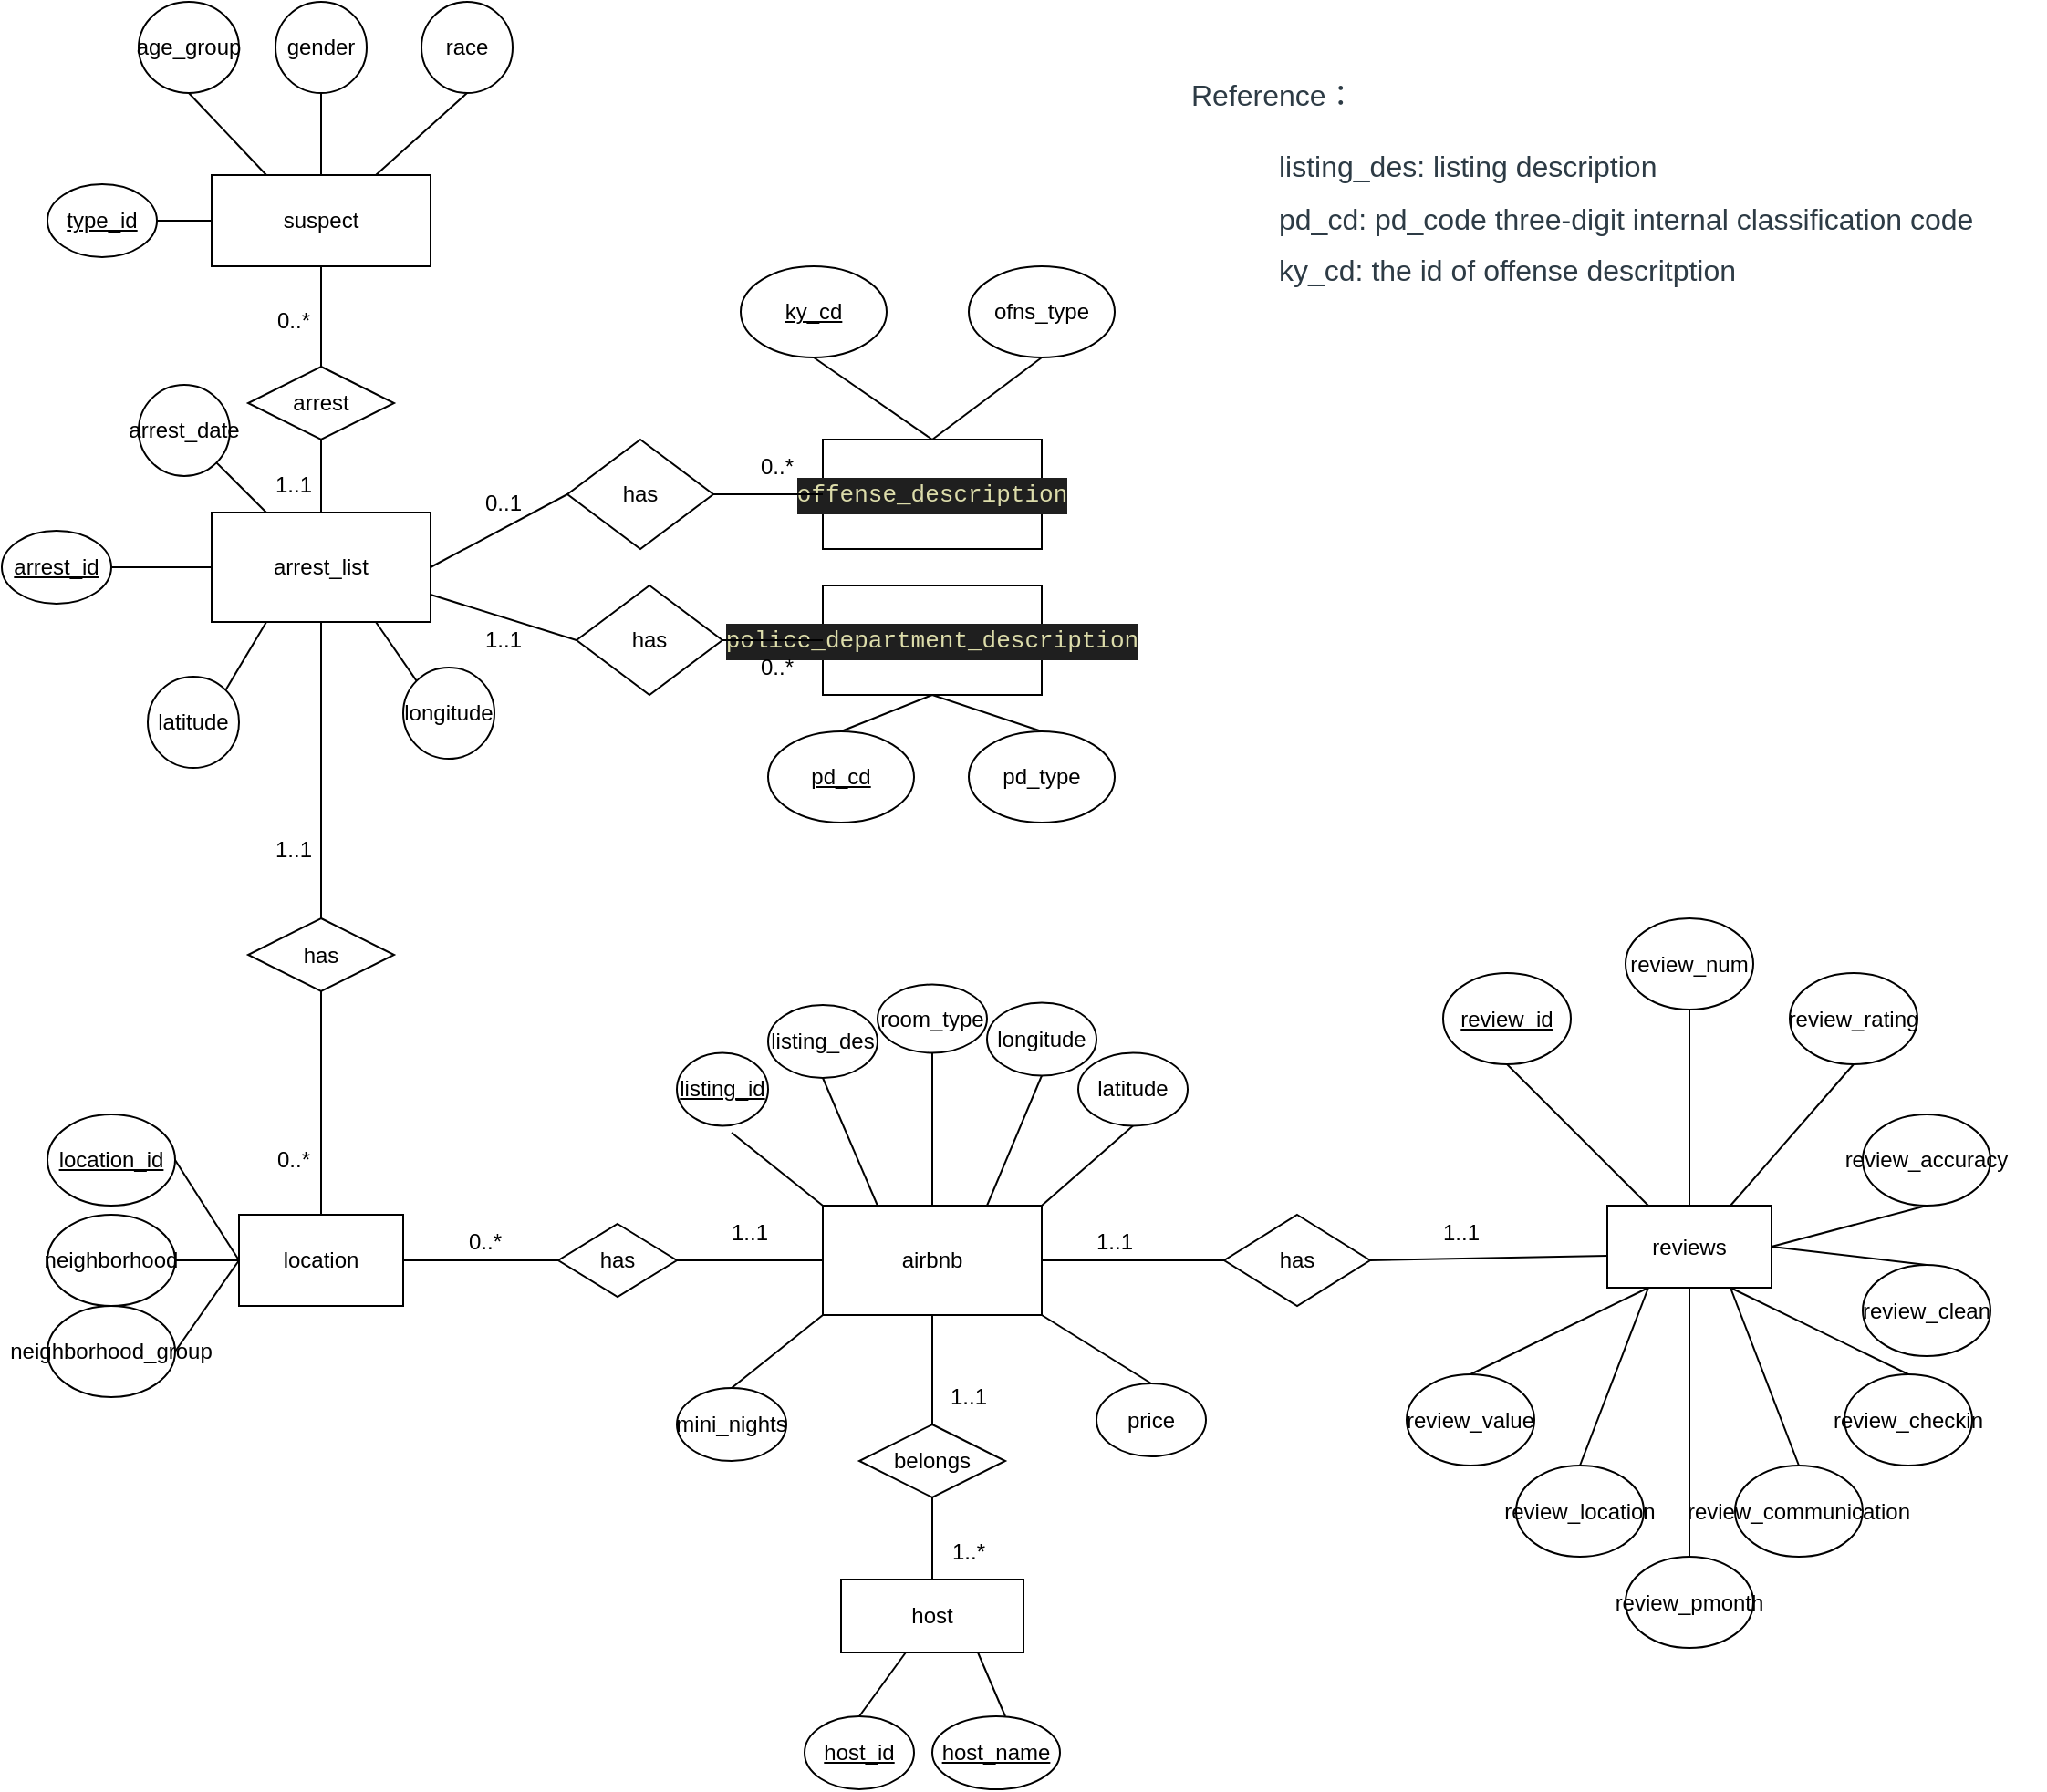 <mxfile version="24.0.7" type="device">
  <diagram name="Page-1" id="j_8GxKkzLuP0rhTqD5fi">
    <mxGraphModel dx="918" dy="605" grid="1" gridSize="10" guides="1" tooltips="1" connect="1" arrows="1" fold="1" page="1" pageScale="1" pageWidth="850" pageHeight="1100" math="0" shadow="0">
      <root>
        <mxCell id="0" />
        <mxCell id="1" parent="0" />
        <mxCell id="wZEM7185GQrl6iuK_z8j-2" value="&lt;div style=&quot;color: rgb(204, 204, 204); background-color: rgb(31, 31, 31); font-family: Menlo, Monaco, &amp;quot;Courier New&amp;quot;, monospace; font-size: 13px; line-height: 20px; white-space: pre;&quot;&gt;&lt;span style=&quot;color: #dcdcaa;&quot;&gt;police_department_description&lt;/span&gt;&lt;/div&gt;&lt;span style=&quot;caret-color: rgb(51, 51, 51); color: rgb(51, 51, 51); font-family: &amp;quot;Open Sans&amp;quot;, Arial, Helvetica, sans-serif; font-size: 14px; text-align: left; text-size-adjust: auto; background-color: rgb(249, 249, 249);&quot;&gt;&lt;/span&gt;" style="rounded=0;whiteSpace=wrap;html=1;" parent="1" vertex="1">
          <mxGeometry x="490" y="490" width="120" height="60" as="geometry" />
        </mxCell>
        <mxCell id="wZEM7185GQrl6iuK_z8j-3" value="&lt;u&gt;arrest_id&lt;/u&gt;" style="ellipse;whiteSpace=wrap;html=1;" parent="1" vertex="1">
          <mxGeometry x="40" y="460" width="60" height="40" as="geometry" />
        </mxCell>
        <mxCell id="wZEM7185GQrl6iuK_z8j-4" value="arrest_list" style="rounded=0;whiteSpace=wrap;html=1;" parent="1" vertex="1">
          <mxGeometry x="155" y="450" width="120" height="60" as="geometry" />
        </mxCell>
        <mxCell id="wZEM7185GQrl6iuK_z8j-5" value="&lt;div style=&quot;color: rgb(204, 204, 204); background-color: rgb(31, 31, 31); font-family: Menlo, Monaco, &amp;quot;Courier New&amp;quot;, monospace; font-size: 13px; line-height: 20px; white-space: pre;&quot;&gt;&lt;span style=&quot;color: #dcdcaa;&quot;&gt;offense_description&lt;/span&gt;&lt;/div&gt;" style="rounded=0;whiteSpace=wrap;html=1;" parent="1" vertex="1">
          <mxGeometry x="490" y="410" width="120" height="60" as="geometry" />
        </mxCell>
        <mxCell id="wZEM7185GQrl6iuK_z8j-6" value="ofns_type" style="ellipse;whiteSpace=wrap;html=1;" parent="1" vertex="1">
          <mxGeometry x="570" y="315" width="80" height="50" as="geometry" />
        </mxCell>
        <mxCell id="wZEM7185GQrl6iuK_z8j-7" value="" style="endArrow=none;html=1;rounded=0;entryX=0.5;entryY=1;entryDx=0;entryDy=0;exitX=0.5;exitY=0;exitDx=0;exitDy=0;" parent="1" source="wZEM7185GQrl6iuK_z8j-5" target="wZEM7185GQrl6iuK_z8j-6" edge="1">
          <mxGeometry width="50" height="50" relative="1" as="geometry">
            <mxPoint x="460" y="350" as="sourcePoint" />
            <mxPoint x="510" y="300" as="targetPoint" />
          </mxGeometry>
        </mxCell>
        <mxCell id="wZEM7185GQrl6iuK_z8j-9" value="has" style="rhombus;whiteSpace=wrap;html=1;" parent="1" vertex="1">
          <mxGeometry x="350" y="410" width="80" height="60" as="geometry" />
        </mxCell>
        <mxCell id="wZEM7185GQrl6iuK_z8j-12" value="" style="endArrow=none;html=1;rounded=0;entryX=1;entryY=1;entryDx=0;entryDy=0;exitX=0.25;exitY=1;exitDx=0;exitDy=0;" parent="1" source="zrTpkTjeBgsyOfwtdYkO-9" target="wZEM7185GQrl6iuK_z8j-13" edge="1">
          <mxGeometry width="50" height="50" relative="1" as="geometry">
            <mxPoint x="35" y="530" as="sourcePoint" />
            <mxPoint x="100" y="570" as="targetPoint" />
          </mxGeometry>
        </mxCell>
        <mxCell id="wZEM7185GQrl6iuK_z8j-13" value="arrest_date" style="ellipse;whiteSpace=wrap;html=1;" parent="1" vertex="1">
          <mxGeometry x="115" y="380" width="50" height="50" as="geometry" />
        </mxCell>
        <mxCell id="wZEM7185GQrl6iuK_z8j-15" value="age_group" style="ellipse;whiteSpace=wrap;html=1;" parent="1" vertex="1">
          <mxGeometry x="115" y="170" width="55" height="50" as="geometry" />
        </mxCell>
        <mxCell id="wZEM7185GQrl6iuK_z8j-17" value="gender" style="ellipse;whiteSpace=wrap;html=1;" parent="1" vertex="1">
          <mxGeometry x="190" y="170" width="50" height="50" as="geometry" />
        </mxCell>
        <mxCell id="wZEM7185GQrl6iuK_z8j-19" value="race" style="ellipse;whiteSpace=wrap;html=1;aspect=fixed;" parent="1" vertex="1">
          <mxGeometry x="270" y="170" width="50" height="50" as="geometry" />
        </mxCell>
        <mxCell id="wZEM7185GQrl6iuK_z8j-21" value="" style="endArrow=none;html=1;rounded=0;entryX=1;entryY=0.5;entryDx=0;entryDy=0;exitX=0;exitY=0.5;exitDx=0;exitDy=0;" parent="1" source="wZEM7185GQrl6iuK_z8j-4" target="wZEM7185GQrl6iuK_z8j-3" edge="1">
          <mxGeometry width="50" height="50" relative="1" as="geometry">
            <mxPoint x="440" y="350" as="sourcePoint" />
            <mxPoint x="490" y="300" as="targetPoint" />
          </mxGeometry>
        </mxCell>
        <mxCell id="wZEM7185GQrl6iuK_z8j-22" value="latitude" style="ellipse;whiteSpace=wrap;html=1;" parent="1" vertex="1">
          <mxGeometry x="120" y="540" width="50" height="50" as="geometry" />
        </mxCell>
        <mxCell id="wZEM7185GQrl6iuK_z8j-24" value="longitude" style="ellipse;whiteSpace=wrap;html=1;" parent="1" vertex="1">
          <mxGeometry x="260" y="535" width="50" height="50" as="geometry" />
        </mxCell>
        <mxCell id="wZEM7185GQrl6iuK_z8j-25" value="" style="endArrow=none;html=1;rounded=0;exitX=0.25;exitY=1;exitDx=0;exitDy=0;entryX=1;entryY=0;entryDx=0;entryDy=0;" parent="1" source="wZEM7185GQrl6iuK_z8j-4" target="wZEM7185GQrl6iuK_z8j-22" edge="1">
          <mxGeometry width="50" height="50" relative="1" as="geometry">
            <mxPoint x="440" y="350" as="sourcePoint" />
            <mxPoint x="150" y="560" as="targetPoint" />
          </mxGeometry>
        </mxCell>
        <mxCell id="wZEM7185GQrl6iuK_z8j-26" value="" style="endArrow=none;html=1;rounded=0;entryX=0;entryY=0;entryDx=0;entryDy=0;" parent="1" target="wZEM7185GQrl6iuK_z8j-24" edge="1">
          <mxGeometry width="50" height="50" relative="1" as="geometry">
            <mxPoint x="245" y="510" as="sourcePoint" />
            <mxPoint x="300" y="600" as="targetPoint" />
          </mxGeometry>
        </mxCell>
        <mxCell id="wZEM7185GQrl6iuK_z8j-27" value="" style="endArrow=none;html=1;rounded=0;exitX=1;exitY=0.5;exitDx=0;exitDy=0;entryX=0;entryY=0.5;entryDx=0;entryDy=0;" parent="1" source="wZEM7185GQrl6iuK_z8j-4" target="wZEM7185GQrl6iuK_z8j-9" edge="1">
          <mxGeometry width="50" height="50" relative="1" as="geometry">
            <mxPoint x="440" y="510" as="sourcePoint" />
            <mxPoint x="490" y="460" as="targetPoint" />
          </mxGeometry>
        </mxCell>
        <mxCell id="wZEM7185GQrl6iuK_z8j-31" value="" style="endArrow=none;html=1;rounded=0;entryX=1;entryY=0.75;entryDx=0;entryDy=0;exitX=0;exitY=0.5;exitDx=0;exitDy=0;" parent="1" source="wZEM7185GQrl6iuK_z8j-33" target="wZEM7185GQrl6iuK_z8j-4" edge="1">
          <mxGeometry width="50" height="50" relative="1" as="geometry">
            <mxPoint x="390" y="510" as="sourcePoint" />
            <mxPoint x="490" y="460" as="targetPoint" />
          </mxGeometry>
        </mxCell>
        <mxCell id="wZEM7185GQrl6iuK_z8j-32" value="" style="endArrow=none;html=1;rounded=0;entryX=0;entryY=0.5;entryDx=0;entryDy=0;exitX=1;exitY=0.5;exitDx=0;exitDy=0;" parent="1" source="wZEM7185GQrl6iuK_z8j-33" target="wZEM7185GQrl6iuK_z8j-2" edge="1">
          <mxGeometry width="50" height="50" relative="1" as="geometry">
            <mxPoint x="540" y="510" as="sourcePoint" />
            <mxPoint x="490" y="460" as="targetPoint" />
          </mxGeometry>
        </mxCell>
        <mxCell id="wZEM7185GQrl6iuK_z8j-33" value="has" style="rhombus;whiteSpace=wrap;html=1;" parent="1" vertex="1">
          <mxGeometry x="355" y="490" width="80" height="60" as="geometry" />
        </mxCell>
        <mxCell id="wZEM7185GQrl6iuK_z8j-34" value="&lt;u&gt;ky_cd&lt;/u&gt;" style="ellipse;whiteSpace=wrap;html=1;" parent="1" vertex="1">
          <mxGeometry x="445" y="315" width="80" height="50" as="geometry" />
        </mxCell>
        <mxCell id="wZEM7185GQrl6iuK_z8j-35" value="" style="endArrow=none;html=1;rounded=0;entryX=0.5;entryY=1;entryDx=0;entryDy=0;exitX=0.5;exitY=0;exitDx=0;exitDy=0;" parent="1" source="wZEM7185GQrl6iuK_z8j-5" target="wZEM7185GQrl6iuK_z8j-34" edge="1">
          <mxGeometry width="50" height="50" relative="1" as="geometry">
            <mxPoint x="440" y="540" as="sourcePoint" />
            <mxPoint x="490" y="490" as="targetPoint" />
          </mxGeometry>
        </mxCell>
        <mxCell id="wZEM7185GQrl6iuK_z8j-36" value="0..1" style="text;html=1;align=center;verticalAlign=middle;whiteSpace=wrap;rounded=0;" parent="1" vertex="1">
          <mxGeometry x="285" y="430" width="60" height="30" as="geometry" />
        </mxCell>
        <mxCell id="wZEM7185GQrl6iuK_z8j-38" value="1..1" style="text;html=1;align=center;verticalAlign=middle;whiteSpace=wrap;rounded=0;" parent="1" vertex="1">
          <mxGeometry x="285" y="505" width="60" height="30" as="geometry" />
        </mxCell>
        <mxCell id="wZEM7185GQrl6iuK_z8j-39" value="0..*" style="text;html=1;align=center;verticalAlign=middle;whiteSpace=wrap;rounded=0;" parent="1" vertex="1">
          <mxGeometry x="435" y="520" width="60" height="30" as="geometry" />
        </mxCell>
        <mxCell id="wZEM7185GQrl6iuK_z8j-40" value="" style="endArrow=none;html=1;rounded=0;exitX=1;exitY=0.5;exitDx=0;exitDy=0;entryX=0;entryY=0.5;entryDx=0;entryDy=0;" parent="1" source="wZEM7185GQrl6iuK_z8j-9" target="wZEM7185GQrl6iuK_z8j-5" edge="1">
          <mxGeometry width="50" height="50" relative="1" as="geometry">
            <mxPoint x="410" y="390" as="sourcePoint" />
            <mxPoint x="480" y="370" as="targetPoint" />
          </mxGeometry>
        </mxCell>
        <mxCell id="wZEM7185GQrl6iuK_z8j-37" value="0..*" style="text;html=1;align=center;verticalAlign=middle;whiteSpace=wrap;rounded=0;" parent="1" vertex="1">
          <mxGeometry x="435" y="410" width="60" height="30" as="geometry" />
        </mxCell>
        <mxCell id="wZEM7185GQrl6iuK_z8j-41" value="&lt;u&gt;pd_cd&lt;/u&gt;" style="ellipse;whiteSpace=wrap;html=1;" parent="1" vertex="1">
          <mxGeometry x="460" y="570" width="80" height="50" as="geometry" />
        </mxCell>
        <mxCell id="wZEM7185GQrl6iuK_z8j-42" value="pd_type" style="ellipse;whiteSpace=wrap;html=1;" parent="1" vertex="1">
          <mxGeometry x="570" y="570" width="80" height="50" as="geometry" />
        </mxCell>
        <mxCell id="wZEM7185GQrl6iuK_z8j-43" value="" style="endArrow=none;html=1;rounded=0;entryX=0.5;entryY=0;entryDx=0;entryDy=0;exitX=0.5;exitY=1;exitDx=0;exitDy=0;" parent="1" source="wZEM7185GQrl6iuK_z8j-2" target="wZEM7185GQrl6iuK_z8j-41" edge="1">
          <mxGeometry width="50" height="50" relative="1" as="geometry">
            <mxPoint x="550" y="360" as="sourcePoint" />
            <mxPoint x="490" y="310" as="targetPoint" />
          </mxGeometry>
        </mxCell>
        <mxCell id="wZEM7185GQrl6iuK_z8j-44" value="" style="endArrow=none;html=1;rounded=0;entryX=0.5;entryY=0;entryDx=0;entryDy=0;exitX=0.5;exitY=1;exitDx=0;exitDy=0;" parent="1" source="wZEM7185GQrl6iuK_z8j-2" target="wZEM7185GQrl6iuK_z8j-42" edge="1">
          <mxGeometry width="50" height="50" relative="1" as="geometry">
            <mxPoint x="550" y="360" as="sourcePoint" />
            <mxPoint x="600" y="310" as="targetPoint" />
          </mxGeometry>
        </mxCell>
        <mxCell id="zrTpkTjeBgsyOfwtdYkO-2" value="" style="endArrow=none;html=1;rounded=0;entryX=0.5;entryY=0;entryDx=0;entryDy=0;exitX=0.5;exitY=1;exitDx=0;exitDy=0;" parent="1" source="zrTpkTjeBgsyOfwtdYkO-4" target="wZEM7185GQrl6iuK_z8j-4" edge="1">
          <mxGeometry width="50" height="50" relative="1" as="geometry">
            <mxPoint x="110" y="380" as="sourcePoint" />
            <mxPoint x="390" y="430" as="targetPoint" />
          </mxGeometry>
        </mxCell>
        <mxCell id="zrTpkTjeBgsyOfwtdYkO-4" value="arrest" style="rhombus;whiteSpace=wrap;html=1;" parent="1" vertex="1">
          <mxGeometry x="175" y="370" width="80" height="40" as="geometry" />
        </mxCell>
        <mxCell id="zrTpkTjeBgsyOfwtdYkO-5" value="" style="endArrow=none;html=1;rounded=0;entryX=0.5;entryY=0;entryDx=0;entryDy=0;exitX=0.5;exitY=1;exitDx=0;exitDy=0;" parent="1" source="eL4K7Ca5E6qD7WnMJY4w-73" target="zrTpkTjeBgsyOfwtdYkO-4" edge="1">
          <mxGeometry width="50" height="50" relative="1" as="geometry">
            <mxPoint x="320" y="310" as="sourcePoint" />
            <mxPoint x="390" y="430" as="targetPoint" />
          </mxGeometry>
        </mxCell>
        <mxCell id="zrTpkTjeBgsyOfwtdYkO-7" value="&lt;u&gt;type_id&lt;/u&gt;" style="ellipse;whiteSpace=wrap;html=1;" parent="1" vertex="1">
          <mxGeometry x="65" y="270" width="60" height="40" as="geometry" />
        </mxCell>
        <mxCell id="zrTpkTjeBgsyOfwtdYkO-9" value="1..1" style="text;html=1;align=center;verticalAlign=middle;whiteSpace=wrap;rounded=0;" parent="1" vertex="1">
          <mxGeometry x="170" y="420" width="60" height="30" as="geometry" />
        </mxCell>
        <mxCell id="eL4K7Ca5E6qD7WnMJY4w-1" value="airbnb" style="rounded=0;whiteSpace=wrap;html=1;" parent="1" vertex="1">
          <mxGeometry x="490" y="830" width="120" height="60" as="geometry" />
        </mxCell>
        <mxCell id="eL4K7Ca5E6qD7WnMJY4w-2" value="&lt;u&gt;listing_id&lt;/u&gt;" style="ellipse;whiteSpace=wrap;html=1;" parent="1" vertex="1">
          <mxGeometry x="410" y="746.25" width="50" height="40" as="geometry" />
        </mxCell>
        <mxCell id="eL4K7Ca5E6qD7WnMJY4w-3" value="listing_des" style="ellipse;whiteSpace=wrap;html=1;" parent="1" vertex="1">
          <mxGeometry x="460" y="720" width="60" height="40" as="geometry" />
        </mxCell>
        <mxCell id="eL4K7Ca5E6qD7WnMJY4w-4" value="&lt;u&gt;host_id&lt;/u&gt;" style="ellipse;whiteSpace=wrap;html=1;" parent="1" vertex="1">
          <mxGeometry x="480" y="1110" width="60" height="40" as="geometry" />
        </mxCell>
        <mxCell id="eL4K7Ca5E6qD7WnMJY4w-5" value="mini_nights" style="ellipse;whiteSpace=wrap;html=1;" parent="1" vertex="1">
          <mxGeometry x="410" y="930" width="60" height="40" as="geometry" />
        </mxCell>
        <mxCell id="eL4K7Ca5E6qD7WnMJY4w-6" value="price" style="ellipse;whiteSpace=wrap;html=1;" parent="1" vertex="1">
          <mxGeometry x="640" y="927.5" width="60" height="40" as="geometry" />
        </mxCell>
        <mxCell id="eL4K7Ca5E6qD7WnMJY4w-7" value="" style="endArrow=none;html=1;rounded=0;entryX=0.5;entryY=1;entryDx=0;entryDy=0;exitX=0.25;exitY=0;exitDx=0;exitDy=0;" parent="1" source="eL4K7Ca5E6qD7WnMJY4w-1" target="eL4K7Ca5E6qD7WnMJY4w-3" edge="1">
          <mxGeometry width="50" height="50" relative="1" as="geometry">
            <mxPoint x="520" y="820" as="sourcePoint" />
            <mxPoint x="670" y="760" as="targetPoint" />
          </mxGeometry>
        </mxCell>
        <mxCell id="eL4K7Ca5E6qD7WnMJY4w-8" value="" style="endArrow=none;html=1;rounded=0;exitX=0;exitY=0;exitDx=0;exitDy=0;" parent="1" source="eL4K7Ca5E6qD7WnMJY4w-1" edge="1">
          <mxGeometry width="50" height="50" relative="1" as="geometry">
            <mxPoint x="620" y="810" as="sourcePoint" />
            <mxPoint x="440" y="790" as="targetPoint" />
          </mxGeometry>
        </mxCell>
        <mxCell id="eL4K7Ca5E6qD7WnMJY4w-9" value="" style="endArrow=none;html=1;rounded=0;exitX=0.5;exitY=0;exitDx=0;exitDy=0;" parent="1" source="eL4K7Ca5E6qD7WnMJY4w-4" target="eL4K7Ca5E6qD7WnMJY4w-12" edge="1">
          <mxGeometry width="50" height="50" relative="1" as="geometry">
            <mxPoint x="475" y="840" as="sourcePoint" />
            <mxPoint x="525" y="790" as="targetPoint" />
          </mxGeometry>
        </mxCell>
        <mxCell id="eL4K7Ca5E6qD7WnMJY4w-10" value="" style="endArrow=none;html=1;rounded=0;exitX=0.5;exitY=0;exitDx=0;exitDy=0;entryX=1;entryY=1;entryDx=0;entryDy=0;" parent="1" source="eL4K7Ca5E6qD7WnMJY4w-6" target="eL4K7Ca5E6qD7WnMJY4w-1" edge="1">
          <mxGeometry width="50" height="50" relative="1" as="geometry">
            <mxPoint x="620" y="810" as="sourcePoint" />
            <mxPoint x="530" y="840" as="targetPoint" />
          </mxGeometry>
        </mxCell>
        <mxCell id="eL4K7Ca5E6qD7WnMJY4w-11" value="reviews" style="rounded=0;whiteSpace=wrap;html=1;" parent="1" vertex="1">
          <mxGeometry x="920" y="830" width="90" height="45" as="geometry" />
        </mxCell>
        <mxCell id="eL4K7Ca5E6qD7WnMJY4w-12" value="host" style="rounded=0;whiteSpace=wrap;html=1;" parent="1" vertex="1">
          <mxGeometry x="500" y="1035" width="100" height="40" as="geometry" />
        </mxCell>
        <mxCell id="eL4K7Ca5E6qD7WnMJY4w-14" value="neighborhood" style="ellipse;whiteSpace=wrap;html=1;" parent="1" vertex="1">
          <mxGeometry x="65" y="835" width="70" height="50" as="geometry" />
        </mxCell>
        <mxCell id="eL4K7Ca5E6qD7WnMJY4w-17" value="" style="endArrow=none;html=1;rounded=0;entryX=0;entryY=0.5;entryDx=0;entryDy=0;exitX=1;exitY=0.5;exitDx=0;exitDy=0;" parent="1" source="eL4K7Ca5E6qD7WnMJY4w-90" target="eL4K7Ca5E6qD7WnMJY4w-1" edge="1">
          <mxGeometry width="50" height="50" relative="1" as="geometry">
            <mxPoint x="390" y="810" as="sourcePoint" />
            <mxPoint x="720" y="920" as="targetPoint" />
          </mxGeometry>
        </mxCell>
        <mxCell id="eL4K7Ca5E6qD7WnMJY4w-18" value="has" style="rhombus;whiteSpace=wrap;html=1;" parent="1" vertex="1">
          <mxGeometry x="175" y="672.5" width="80" height="40" as="geometry" />
        </mxCell>
        <mxCell id="eL4K7Ca5E6qD7WnMJY4w-19" value="" style="endArrow=none;html=1;rounded=0;entryX=0.5;entryY=1;entryDx=0;entryDy=0;exitX=0.5;exitY=0;exitDx=0;exitDy=0;" parent="1" target="eL4K7Ca5E6qD7WnMJY4w-18" edge="1">
          <mxGeometry width="50" height="50" relative="1" as="geometry">
            <mxPoint x="215" y="835" as="sourcePoint" />
            <mxPoint x="720" y="920" as="targetPoint" />
          </mxGeometry>
        </mxCell>
        <mxCell id="eL4K7Ca5E6qD7WnMJY4w-20" value="1..1" style="text;html=1;align=center;verticalAlign=middle;whiteSpace=wrap;rounded=0;" parent="1" vertex="1">
          <mxGeometry x="420" y="830" width="60" height="30" as="geometry" />
        </mxCell>
        <mxCell id="eL4K7Ca5E6qD7WnMJY4w-22" value="location" style="rounded=0;whiteSpace=wrap;html=1;" parent="1" vertex="1">
          <mxGeometry x="170" y="835" width="90" height="50" as="geometry" />
        </mxCell>
        <mxCell id="eL4K7Ca5E6qD7WnMJY4w-25" value="" style="endArrow=none;html=1;rounded=0;exitX=0;exitY=0.5;exitDx=0;exitDy=0;entryX=1;entryY=0.5;entryDx=0;entryDy=0;" parent="1" source="eL4K7Ca5E6qD7WnMJY4w-22" target="eL4K7Ca5E6qD7WnMJY4w-70" edge="1">
          <mxGeometry width="50" height="50" relative="1" as="geometry">
            <mxPoint x="525" y="1130" as="sourcePoint" />
            <mxPoint x="445" y="1240" as="targetPoint" />
          </mxGeometry>
        </mxCell>
        <mxCell id="eL4K7Ca5E6qD7WnMJY4w-30" value="" style="endArrow=none;html=1;rounded=0;exitX=0.5;exitY=0;exitDx=0;exitDy=0;entryX=0;entryY=1;entryDx=0;entryDy=0;" parent="1" source="eL4K7Ca5E6qD7WnMJY4w-5" target="eL4K7Ca5E6qD7WnMJY4w-1" edge="1">
          <mxGeometry width="50" height="50" relative="1" as="geometry">
            <mxPoint x="680" y="850" as="sourcePoint" />
            <mxPoint x="730" y="800" as="targetPoint" />
          </mxGeometry>
        </mxCell>
        <mxCell id="eL4K7Ca5E6qD7WnMJY4w-31" value="" style="endArrow=none;html=1;rounded=0;exitX=0.5;exitY=0;exitDx=0;exitDy=0;entryX=0.5;entryY=1;entryDx=0;entryDy=0;" parent="1" source="eL4K7Ca5E6qD7WnMJY4w-1" target="eL4K7Ca5E6qD7WnMJY4w-64" edge="1">
          <mxGeometry width="50" height="50" relative="1" as="geometry">
            <mxPoint x="680" y="850" as="sourcePoint" />
            <mxPoint x="550" y="760" as="targetPoint" />
          </mxGeometry>
        </mxCell>
        <mxCell id="eL4K7Ca5E6qD7WnMJY4w-32" value="" style="endArrow=none;html=1;rounded=0;entryX=0.5;entryY=1;entryDx=0;entryDy=0;" parent="1" source="eL4K7Ca5E6qD7WnMJY4w-33" target="eL4K7Ca5E6qD7WnMJY4w-1" edge="1">
          <mxGeometry width="50" height="50" relative="1" as="geometry">
            <mxPoint x="550" y="960" as="sourcePoint" />
            <mxPoint x="770" y="930" as="targetPoint" />
          </mxGeometry>
        </mxCell>
        <mxCell id="eL4K7Ca5E6qD7WnMJY4w-34" value="" style="endArrow=none;html=1;rounded=0;exitX=0.5;exitY=1;exitDx=0;exitDy=0;entryX=0.5;entryY=0;entryDx=0;entryDy=0;" parent="1" source="eL4K7Ca5E6qD7WnMJY4w-33" target="eL4K7Ca5E6qD7WnMJY4w-12" edge="1">
          <mxGeometry width="50" height="50" relative="1" as="geometry">
            <mxPoint x="720" y="980" as="sourcePoint" />
            <mxPoint x="770" y="930" as="targetPoint" />
          </mxGeometry>
        </mxCell>
        <mxCell id="eL4K7Ca5E6qD7WnMJY4w-35" value="1..1" style="text;html=1;align=center;verticalAlign=middle;whiteSpace=wrap;rounded=0;" parent="1" vertex="1">
          <mxGeometry x="540" y="920" width="60" height="30" as="geometry" />
        </mxCell>
        <mxCell id="eL4K7Ca5E6qD7WnMJY4w-36" value="1..*" style="text;html=1;align=center;verticalAlign=middle;whiteSpace=wrap;rounded=0;" parent="1" vertex="1">
          <mxGeometry x="540" y="1005" width="60" height="30" as="geometry" />
        </mxCell>
        <mxCell id="eL4K7Ca5E6qD7WnMJY4w-37" value="" style="endArrow=none;html=1;rounded=0;exitX=1;exitY=0.5;exitDx=0;exitDy=0;entryX=0;entryY=0.5;entryDx=0;entryDy=0;" parent="1" source="eL4K7Ca5E6qD7WnMJY4w-1" target="eL4K7Ca5E6qD7WnMJY4w-38" edge="1">
          <mxGeometry width="50" height="50" relative="1" as="geometry">
            <mxPoint x="720" y="870" as="sourcePoint" />
            <mxPoint x="710" y="810" as="targetPoint" />
          </mxGeometry>
        </mxCell>
        <mxCell id="eL4K7Ca5E6qD7WnMJY4w-38" value="has" style="rhombus;whiteSpace=wrap;html=1;" parent="1" vertex="1">
          <mxGeometry x="710" y="835" width="80" height="50" as="geometry" />
        </mxCell>
        <mxCell id="eL4K7Ca5E6qD7WnMJY4w-39" value="" style="endArrow=none;html=1;rounded=0;exitX=1;exitY=0.5;exitDx=0;exitDy=0;" parent="1" source="eL4K7Ca5E6qD7WnMJY4w-38" edge="1">
          <mxGeometry width="50" height="50" relative="1" as="geometry">
            <mxPoint x="790" y="927.5" as="sourcePoint" />
            <mxPoint x="920" y="857.5" as="targetPoint" />
          </mxGeometry>
        </mxCell>
        <mxCell id="eL4K7Ca5E6qD7WnMJY4w-40" value="review_value" style="ellipse;whiteSpace=wrap;html=1;" parent="1" vertex="1">
          <mxGeometry x="810" y="922.5" width="70" height="50" as="geometry" />
        </mxCell>
        <mxCell id="eL4K7Ca5E6qD7WnMJY4w-41" value="review_location" style="ellipse;whiteSpace=wrap;html=1;" parent="1" vertex="1">
          <mxGeometry x="870" y="972.5" width="70" height="50" as="geometry" />
        </mxCell>
        <mxCell id="eL4K7Ca5E6qD7WnMJY4w-42" value="review_communication" style="ellipse;whiteSpace=wrap;html=1;" parent="1" vertex="1">
          <mxGeometry x="990" y="972.5" width="70" height="50" as="geometry" />
        </mxCell>
        <mxCell id="eL4K7Ca5E6qD7WnMJY4w-43" value="&lt;u&gt;review_id&lt;/u&gt;" style="ellipse;whiteSpace=wrap;html=1;" parent="1" vertex="1">
          <mxGeometry x="830" y="702.5" width="70" height="50" as="geometry" />
        </mxCell>
        <mxCell id="eL4K7Ca5E6qD7WnMJY4w-44" value="review_num" style="ellipse;whiteSpace=wrap;html=1;" parent="1" vertex="1">
          <mxGeometry x="930" y="672.5" width="70" height="50" as="geometry" />
        </mxCell>
        <mxCell id="eL4K7Ca5E6qD7WnMJY4w-45" value="review_rating" style="ellipse;whiteSpace=wrap;html=1;" parent="1" vertex="1">
          <mxGeometry x="1020" y="702.5" width="70" height="50" as="geometry" />
        </mxCell>
        <mxCell id="eL4K7Ca5E6qD7WnMJY4w-46" value="review_clean" style="ellipse;whiteSpace=wrap;html=1;" parent="1" vertex="1">
          <mxGeometry x="1060" y="862.5" width="70" height="50" as="geometry" />
        </mxCell>
        <mxCell id="eL4K7Ca5E6qD7WnMJY4w-47" value="review_accuracy" style="ellipse;whiteSpace=wrap;html=1;" parent="1" vertex="1">
          <mxGeometry x="1060" y="780" width="70" height="50" as="geometry" />
        </mxCell>
        <mxCell id="eL4K7Ca5E6qD7WnMJY4w-48" value="review_checkin" style="ellipse;whiteSpace=wrap;html=1;" parent="1" vertex="1">
          <mxGeometry x="1050" y="922.5" width="70" height="50" as="geometry" />
        </mxCell>
        <mxCell id="eL4K7Ca5E6qD7WnMJY4w-49" value="1..1" style="text;html=1;align=center;verticalAlign=middle;whiteSpace=wrap;rounded=0;" parent="1" vertex="1">
          <mxGeometry x="620" y="835" width="60" height="30" as="geometry" />
        </mxCell>
        <mxCell id="eL4K7Ca5E6qD7WnMJY4w-50" value="1..1" style="text;html=1;align=center;verticalAlign=middle;whiteSpace=wrap;rounded=0;" parent="1" vertex="1">
          <mxGeometry x="810" y="830" width="60" height="30" as="geometry" />
        </mxCell>
        <mxCell id="eL4K7Ca5E6qD7WnMJY4w-51" value="" style="endArrow=none;html=1;rounded=0;entryX=0.25;entryY=1;entryDx=0;entryDy=0;exitX=0.5;exitY=0;exitDx=0;exitDy=0;" parent="1" source="eL4K7Ca5E6qD7WnMJY4w-40" target="eL4K7Ca5E6qD7WnMJY4w-11" edge="1">
          <mxGeometry width="50" height="50" relative="1" as="geometry">
            <mxPoint x="845" y="930" as="sourcePoint" />
            <mxPoint x="800" y="1052.5" as="targetPoint" />
          </mxGeometry>
        </mxCell>
        <mxCell id="eL4K7Ca5E6qD7WnMJY4w-52" value="" style="endArrow=none;html=1;rounded=0;entryX=0.25;entryY=1;entryDx=0;entryDy=0;exitX=0.5;exitY=0;exitDx=0;exitDy=0;" parent="1" source="eL4K7Ca5E6qD7WnMJY4w-41" target="eL4K7Ca5E6qD7WnMJY4w-11" edge="1">
          <mxGeometry width="50" height="50" relative="1" as="geometry">
            <mxPoint x="750" y="1102.5" as="sourcePoint" />
            <mxPoint x="800" y="1052.5" as="targetPoint" />
          </mxGeometry>
        </mxCell>
        <mxCell id="eL4K7Ca5E6qD7WnMJY4w-53" value="" style="endArrow=none;html=1;rounded=0;entryX=0.75;entryY=1;entryDx=0;entryDy=0;exitX=0.5;exitY=0;exitDx=0;exitDy=0;" parent="1" source="eL4K7Ca5E6qD7WnMJY4w-42" target="eL4K7Ca5E6qD7WnMJY4w-11" edge="1">
          <mxGeometry width="50" height="50" relative="1" as="geometry">
            <mxPoint x="750" y="1102.5" as="sourcePoint" />
            <mxPoint x="800" y="1052.5" as="targetPoint" />
          </mxGeometry>
        </mxCell>
        <mxCell id="eL4K7Ca5E6qD7WnMJY4w-54" value="" style="endArrow=none;html=1;rounded=0;entryX=0.75;entryY=1;entryDx=0;entryDy=0;exitX=0.5;exitY=0;exitDx=0;exitDy=0;" parent="1" source="eL4K7Ca5E6qD7WnMJY4w-48" target="eL4K7Ca5E6qD7WnMJY4w-11" edge="1">
          <mxGeometry width="50" height="50" relative="1" as="geometry">
            <mxPoint x="750" y="1102.5" as="sourcePoint" />
            <mxPoint x="800" y="1052.5" as="targetPoint" />
          </mxGeometry>
        </mxCell>
        <mxCell id="eL4K7Ca5E6qD7WnMJY4w-55" value="" style="endArrow=none;html=1;rounded=0;entryX=1;entryY=0.5;entryDx=0;entryDy=0;exitX=0.5;exitY=0;exitDx=0;exitDy=0;" parent="1" source="eL4K7Ca5E6qD7WnMJY4w-46" target="eL4K7Ca5E6qD7WnMJY4w-11" edge="1">
          <mxGeometry width="50" height="50" relative="1" as="geometry">
            <mxPoint x="750" y="1102.5" as="sourcePoint" />
            <mxPoint x="800" y="1052.5" as="targetPoint" />
          </mxGeometry>
        </mxCell>
        <mxCell id="eL4K7Ca5E6qD7WnMJY4w-56" value="" style="endArrow=none;html=1;rounded=0;entryX=1;entryY=0.5;entryDx=0;entryDy=0;exitX=0.5;exitY=1;exitDx=0;exitDy=0;" parent="1" source="eL4K7Ca5E6qD7WnMJY4w-47" target="eL4K7Ca5E6qD7WnMJY4w-11" edge="1">
          <mxGeometry width="50" height="50" relative="1" as="geometry">
            <mxPoint x="750" y="1102.5" as="sourcePoint" />
            <mxPoint x="800" y="1052.5" as="targetPoint" />
          </mxGeometry>
        </mxCell>
        <mxCell id="eL4K7Ca5E6qD7WnMJY4w-57" value="" style="endArrow=none;html=1;rounded=0;entryX=0.5;entryY=1;entryDx=0;entryDy=0;exitX=0.75;exitY=0;exitDx=0;exitDy=0;" parent="1" source="eL4K7Ca5E6qD7WnMJY4w-11" target="eL4K7Ca5E6qD7WnMJY4w-45" edge="1">
          <mxGeometry width="50" height="50" relative="1" as="geometry">
            <mxPoint x="990" y="822.5" as="sourcePoint" />
            <mxPoint x="800" y="1052.5" as="targetPoint" />
          </mxGeometry>
        </mxCell>
        <mxCell id="eL4K7Ca5E6qD7WnMJY4w-58" value="" style="endArrow=none;html=1;rounded=0;entryX=0.5;entryY=1;entryDx=0;entryDy=0;exitX=0.5;exitY=0;exitDx=0;exitDy=0;" parent="1" source="eL4K7Ca5E6qD7WnMJY4w-11" target="eL4K7Ca5E6qD7WnMJY4w-44" edge="1">
          <mxGeometry width="50" height="50" relative="1" as="geometry">
            <mxPoint x="750" y="1102.5" as="sourcePoint" />
            <mxPoint x="800" y="1052.5" as="targetPoint" />
          </mxGeometry>
        </mxCell>
        <mxCell id="eL4K7Ca5E6qD7WnMJY4w-59" value="" style="endArrow=none;html=1;rounded=0;entryX=0.5;entryY=1;entryDx=0;entryDy=0;exitX=0.25;exitY=0;exitDx=0;exitDy=0;" parent="1" source="eL4K7Ca5E6qD7WnMJY4w-11" target="eL4K7Ca5E6qD7WnMJY4w-43" edge="1">
          <mxGeometry width="50" height="50" relative="1" as="geometry">
            <mxPoint x="750" y="1102.5" as="sourcePoint" />
            <mxPoint x="800" y="1052.5" as="targetPoint" />
          </mxGeometry>
        </mxCell>
        <mxCell id="eL4K7Ca5E6qD7WnMJY4w-60" style="edgeStyle=orthogonalEdgeStyle;rounded=0;orthogonalLoop=1;jettySize=auto;html=1;exitX=0.5;exitY=1;exitDx=0;exitDy=0;" parent="1" source="eL4K7Ca5E6qD7WnMJY4w-22" target="eL4K7Ca5E6qD7WnMJY4w-22" edge="1">
          <mxGeometry relative="1" as="geometry" />
        </mxCell>
        <mxCell id="eL4K7Ca5E6qD7WnMJY4w-61" value="" style="endArrow=none;html=1;rounded=0;entryX=0.75;entryY=1;entryDx=0;entryDy=0;exitX=0.5;exitY=0;exitDx=0;exitDy=0;" parent="1" target="eL4K7Ca5E6qD7WnMJY4w-12" edge="1">
          <mxGeometry width="50" height="50" relative="1" as="geometry">
            <mxPoint x="590" y="1110" as="sourcePoint" />
            <mxPoint x="605" y="1290" as="targetPoint" />
          </mxGeometry>
        </mxCell>
        <mxCell id="eL4K7Ca5E6qD7WnMJY4w-62" value="review_pmonth" style="ellipse;whiteSpace=wrap;html=1;" parent="1" vertex="1">
          <mxGeometry x="930" y="1022.5" width="70" height="50" as="geometry" />
        </mxCell>
        <mxCell id="eL4K7Ca5E6qD7WnMJY4w-63" value="" style="endArrow=none;html=1;rounded=0;entryX=0.5;entryY=1;entryDx=0;entryDy=0;" parent="1" source="eL4K7Ca5E6qD7WnMJY4w-62" target="eL4K7Ca5E6qD7WnMJY4w-11" edge="1">
          <mxGeometry width="50" height="50" relative="1" as="geometry">
            <mxPoint x="920" y="1092.5" as="sourcePoint" />
            <mxPoint x="970" y="1042.5" as="targetPoint" />
          </mxGeometry>
        </mxCell>
        <mxCell id="eL4K7Ca5E6qD7WnMJY4w-64" value="room_type" style="ellipse;whiteSpace=wrap;html=1;" parent="1" vertex="1">
          <mxGeometry x="520" y="708.75" width="60" height="37.5" as="geometry" />
        </mxCell>
        <mxCell id="eL4K7Ca5E6qD7WnMJY4w-65" value="longitude" style="ellipse;whiteSpace=wrap;html=1;" parent="1" vertex="1">
          <mxGeometry x="580" y="718.75" width="60" height="40" as="geometry" />
        </mxCell>
        <mxCell id="eL4K7Ca5E6qD7WnMJY4w-66" value="latitude" style="ellipse;whiteSpace=wrap;html=1;" parent="1" vertex="1">
          <mxGeometry x="630" y="746.25" width="60" height="40" as="geometry" />
        </mxCell>
        <mxCell id="eL4K7Ca5E6qD7WnMJY4w-68" value="" style="endArrow=none;html=1;rounded=0;entryX=1;entryY=0;entryDx=0;entryDy=0;exitX=0.5;exitY=1;exitDx=0;exitDy=0;" parent="1" source="eL4K7Ca5E6qD7WnMJY4w-66" target="eL4K7Ca5E6qD7WnMJY4w-1" edge="1">
          <mxGeometry width="50" height="50" relative="1" as="geometry">
            <mxPoint x="550" y="1020" as="sourcePoint" />
            <mxPoint x="600" y="970" as="targetPoint" />
          </mxGeometry>
        </mxCell>
        <mxCell id="eL4K7Ca5E6qD7WnMJY4w-69" value="&lt;u&gt;host_name&lt;/u&gt;" style="ellipse;whiteSpace=wrap;html=1;" parent="1" vertex="1">
          <mxGeometry x="550" y="1110" width="70" height="40" as="geometry" />
        </mxCell>
        <mxCell id="eL4K7Ca5E6qD7WnMJY4w-70" value="neighborhood_group" style="ellipse;whiteSpace=wrap;html=1;" parent="1" vertex="1">
          <mxGeometry x="65" y="885" width="70" height="50" as="geometry" />
        </mxCell>
        <mxCell id="eL4K7Ca5E6qD7WnMJY4w-71" value="" style="endArrow=none;html=1;rounded=0;entryX=0.5;entryY=1;entryDx=0;entryDy=0;exitX=0.5;exitY=0;exitDx=0;exitDy=0;" parent="1" source="eL4K7Ca5E6qD7WnMJY4w-18" target="wZEM7185GQrl6iuK_z8j-4" edge="1">
          <mxGeometry width="50" height="50" relative="1" as="geometry">
            <mxPoint x="430" y="640" as="sourcePoint" />
            <mxPoint x="640" y="650" as="targetPoint" />
          </mxGeometry>
        </mxCell>
        <mxCell id="eL4K7Ca5E6qD7WnMJY4w-73" value="suspect" style="rounded=0;whiteSpace=wrap;html=1;" parent="1" vertex="1">
          <mxGeometry x="155" y="265" width="120" height="50" as="geometry" />
        </mxCell>
        <mxCell id="eL4K7Ca5E6qD7WnMJY4w-77" value="0..*" style="text;html=1;align=center;verticalAlign=middle;whiteSpace=wrap;rounded=0;" parent="1" vertex="1">
          <mxGeometry x="170" y="330" width="60" height="30" as="geometry" />
        </mxCell>
        <mxCell id="eL4K7Ca5E6qD7WnMJY4w-78" value="" style="endArrow=none;html=1;rounded=0;entryX=0.5;entryY=1;entryDx=0;entryDy=0;" parent="1" source="eL4K7Ca5E6qD7WnMJY4w-73" target="wZEM7185GQrl6iuK_z8j-17" edge="1">
          <mxGeometry width="50" height="50" relative="1" as="geometry">
            <mxPoint x="345" y="550" as="sourcePoint" />
            <mxPoint x="395" y="500" as="targetPoint" />
          </mxGeometry>
        </mxCell>
        <mxCell id="eL4K7Ca5E6qD7WnMJY4w-79" value="" style="endArrow=none;html=1;rounded=0;entryX=0.5;entryY=1;entryDx=0;entryDy=0;exitX=0.75;exitY=0;exitDx=0;exitDy=0;" parent="1" source="eL4K7Ca5E6qD7WnMJY4w-73" target="wZEM7185GQrl6iuK_z8j-19" edge="1">
          <mxGeometry width="50" height="50" relative="1" as="geometry">
            <mxPoint x="345" y="550" as="sourcePoint" />
            <mxPoint x="395" y="500" as="targetPoint" />
          </mxGeometry>
        </mxCell>
        <mxCell id="eL4K7Ca5E6qD7WnMJY4w-80" value="" style="endArrow=none;html=1;rounded=0;entryX=0.5;entryY=1;entryDx=0;entryDy=0;exitX=0.25;exitY=0;exitDx=0;exitDy=0;" parent="1" source="eL4K7Ca5E6qD7WnMJY4w-73" target="wZEM7185GQrl6iuK_z8j-15" edge="1">
          <mxGeometry width="50" height="50" relative="1" as="geometry">
            <mxPoint x="345" y="550" as="sourcePoint" />
            <mxPoint x="395" y="500" as="targetPoint" />
          </mxGeometry>
        </mxCell>
        <mxCell id="eL4K7Ca5E6qD7WnMJY4w-81" value="" style="endArrow=none;html=1;rounded=0;entryX=1;entryY=0.5;entryDx=0;entryDy=0;exitX=0;exitY=0.5;exitDx=0;exitDy=0;" parent="1" source="eL4K7Ca5E6qD7WnMJY4w-73" target="zrTpkTjeBgsyOfwtdYkO-7" edge="1">
          <mxGeometry width="50" height="50" relative="1" as="geometry">
            <mxPoint x="345" y="550" as="sourcePoint" />
            <mxPoint x="395" y="500" as="targetPoint" />
          </mxGeometry>
        </mxCell>
        <mxCell id="eL4K7Ca5E6qD7WnMJY4w-86" value="1..1" style="text;html=1;align=center;verticalAlign=middle;whiteSpace=wrap;rounded=0;" parent="1" vertex="1">
          <mxGeometry x="170" y="620" width="60" height="30" as="geometry" />
        </mxCell>
        <mxCell id="eL4K7Ca5E6qD7WnMJY4w-87" value="0..*" style="text;html=1;align=center;verticalAlign=middle;whiteSpace=wrap;rounded=0;" parent="1" vertex="1">
          <mxGeometry x="275" y="835" width="60" height="30" as="geometry" />
        </mxCell>
        <mxCell id="eL4K7Ca5E6qD7WnMJY4w-90" value="has" style="rhombus;whiteSpace=wrap;html=1;" parent="1" vertex="1">
          <mxGeometry x="345" y="840" width="65" height="40" as="geometry" />
        </mxCell>
        <mxCell id="eL4K7Ca5E6qD7WnMJY4w-91" value="" style="endArrow=none;html=1;rounded=0;exitX=0;exitY=0.5;exitDx=0;exitDy=0;entryX=1;entryY=0.5;entryDx=0;entryDy=0;" parent="1" source="eL4K7Ca5E6qD7WnMJY4w-90" edge="1">
          <mxGeometry width="50" height="50" relative="1" as="geometry">
            <mxPoint x="380" y="610" as="sourcePoint" />
            <mxPoint x="260" y="860" as="targetPoint" />
          </mxGeometry>
        </mxCell>
        <mxCell id="eL4K7Ca5E6qD7WnMJY4w-94" value="0..*" style="text;html=1;align=center;verticalAlign=middle;whiteSpace=wrap;rounded=0;" parent="1" vertex="1">
          <mxGeometry x="170" y="790" width="60" height="30" as="geometry" />
        </mxCell>
        <mxCell id="eL4K7Ca5E6qD7WnMJY4w-98" value="" style="endArrow=none;html=1;rounded=0;entryX=0.5;entryY=1;entryDx=0;entryDy=0;exitX=0.75;exitY=0;exitDx=0;exitDy=0;" parent="1" source="eL4K7Ca5E6qD7WnMJY4w-1" target="eL4K7Ca5E6qD7WnMJY4w-65" edge="1">
          <mxGeometry width="50" height="50" relative="1" as="geometry">
            <mxPoint x="670" y="830" as="sourcePoint" />
            <mxPoint x="720" y="780" as="targetPoint" />
          </mxGeometry>
        </mxCell>
        <mxCell id="nJgiYhSuXYYMEATrcKn7-1" value="" style="endArrow=none;html=1;rounded=0;entryX=0.5;entryY=1;entryDx=0;entryDy=0;" parent="1" target="eL4K7Ca5E6qD7WnMJY4w-33" edge="1">
          <mxGeometry width="50" height="50" relative="1" as="geometry">
            <mxPoint x="550" y="960" as="sourcePoint" />
            <mxPoint x="550" y="890" as="targetPoint" />
          </mxGeometry>
        </mxCell>
        <mxCell id="eL4K7Ca5E6qD7WnMJY4w-33" value="belongs" style="rhombus;whiteSpace=wrap;html=1;" parent="1" vertex="1">
          <mxGeometry x="510" y="950" width="80" height="40" as="geometry" />
        </mxCell>
        <mxCell id="-AG4SJmtdj-shdbuCmf9-1" value="&lt;h1 style=&quot;margin-top: 0px;&quot;&gt;&lt;span style=&quot;color: rgb(45, 59, 69); font-family: Arial, sans-serif; font-size: 16px; font-weight: 400; white-space-collapse: preserve; background-color: rgb(255, 255, 255);&quot;&gt;Reference：&lt;/span&gt;&lt;br&gt;&lt;/h1&gt;&lt;p style=&quot;line-height:1.38;margin-left: 36pt;background-color:#ffffff;margin-top:0pt;margin-bottom:0pt;padding:0pt 0pt 5pt 0pt;&quot; dir=&quot;ltr&quot;&gt;&lt;span style=&quot;font-size:12pt;font-family:Arial,sans-serif;color:#2d3b45;background-color:transparent;font-weight:400;font-style:normal;font-variant:normal;text-decoration:none;vertical-align:baseline;white-space:pre;white-space:pre-wrap;&quot;&gt;listing_des: listing description&lt;/span&gt;&lt;/p&gt;&lt;p style=&quot;line-height:1.38;margin-left: 36pt;background-color:#ffffff;margin-top:0pt;margin-bottom:0pt;padding:0pt 0pt 5pt 0pt;&quot; dir=&quot;ltr&quot;&gt;&lt;span style=&quot;background-color: transparent; color: rgb(45, 59, 69); font-family: Arial, sans-serif; font-size: 12pt; white-space-collapse: preserve;&quot;&gt;pd_cd: pd_code three-digit internal classification code&lt;/span&gt;&lt;/p&gt;&lt;p style=&quot;line-height:1.38;margin-left: 36pt;background-color:#ffffff;margin-top:0pt;margin-bottom:0pt;padding:0pt 0pt 5pt 0pt;&quot; dir=&quot;ltr&quot;&gt;&lt;span style=&quot;background-color: transparent; color: rgb(45, 59, 69); font-family: Arial, sans-serif; font-size: 12pt; white-space-collapse: preserve;&quot;&gt;ky_cd: the id of offense descritption &lt;/span&gt;&lt;br&gt;&lt;/p&gt;" style="text;html=1;whiteSpace=wrap;overflow=hidden;rounded=0;" parent="1" vertex="1">
          <mxGeometry x="690" y="197.5" width="470" height="385" as="geometry" />
        </mxCell>
        <mxCell id="R0WQRQgYHGMvtjk6QNpC-1" value="&lt;u&gt;location_id&lt;/u&gt;" style="ellipse;whiteSpace=wrap;html=1;" parent="1" vertex="1">
          <mxGeometry x="65" y="780" width="70" height="50" as="geometry" />
        </mxCell>
        <mxCell id="R0WQRQgYHGMvtjk6QNpC-5" value="" style="endArrow=none;html=1;rounded=0;exitX=1;exitY=0.5;exitDx=0;exitDy=0;" parent="1" source="R0WQRQgYHGMvtjk6QNpC-1" edge="1">
          <mxGeometry width="50" height="50" relative="1" as="geometry">
            <mxPoint x="145" y="895" as="sourcePoint" />
            <mxPoint x="170" y="860" as="targetPoint" />
          </mxGeometry>
        </mxCell>
        <mxCell id="WJRf5wcC4RWYw2Fd8Ei2-1" value="" style="endArrow=none;html=1;rounded=0;exitX=1;exitY=0.5;exitDx=0;exitDy=0;" parent="1" source="eL4K7Ca5E6qD7WnMJY4w-14" edge="1">
          <mxGeometry width="50" height="50" relative="1" as="geometry">
            <mxPoint x="380" y="860" as="sourcePoint" />
            <mxPoint x="170" y="860" as="targetPoint" />
          </mxGeometry>
        </mxCell>
      </root>
    </mxGraphModel>
  </diagram>
</mxfile>

